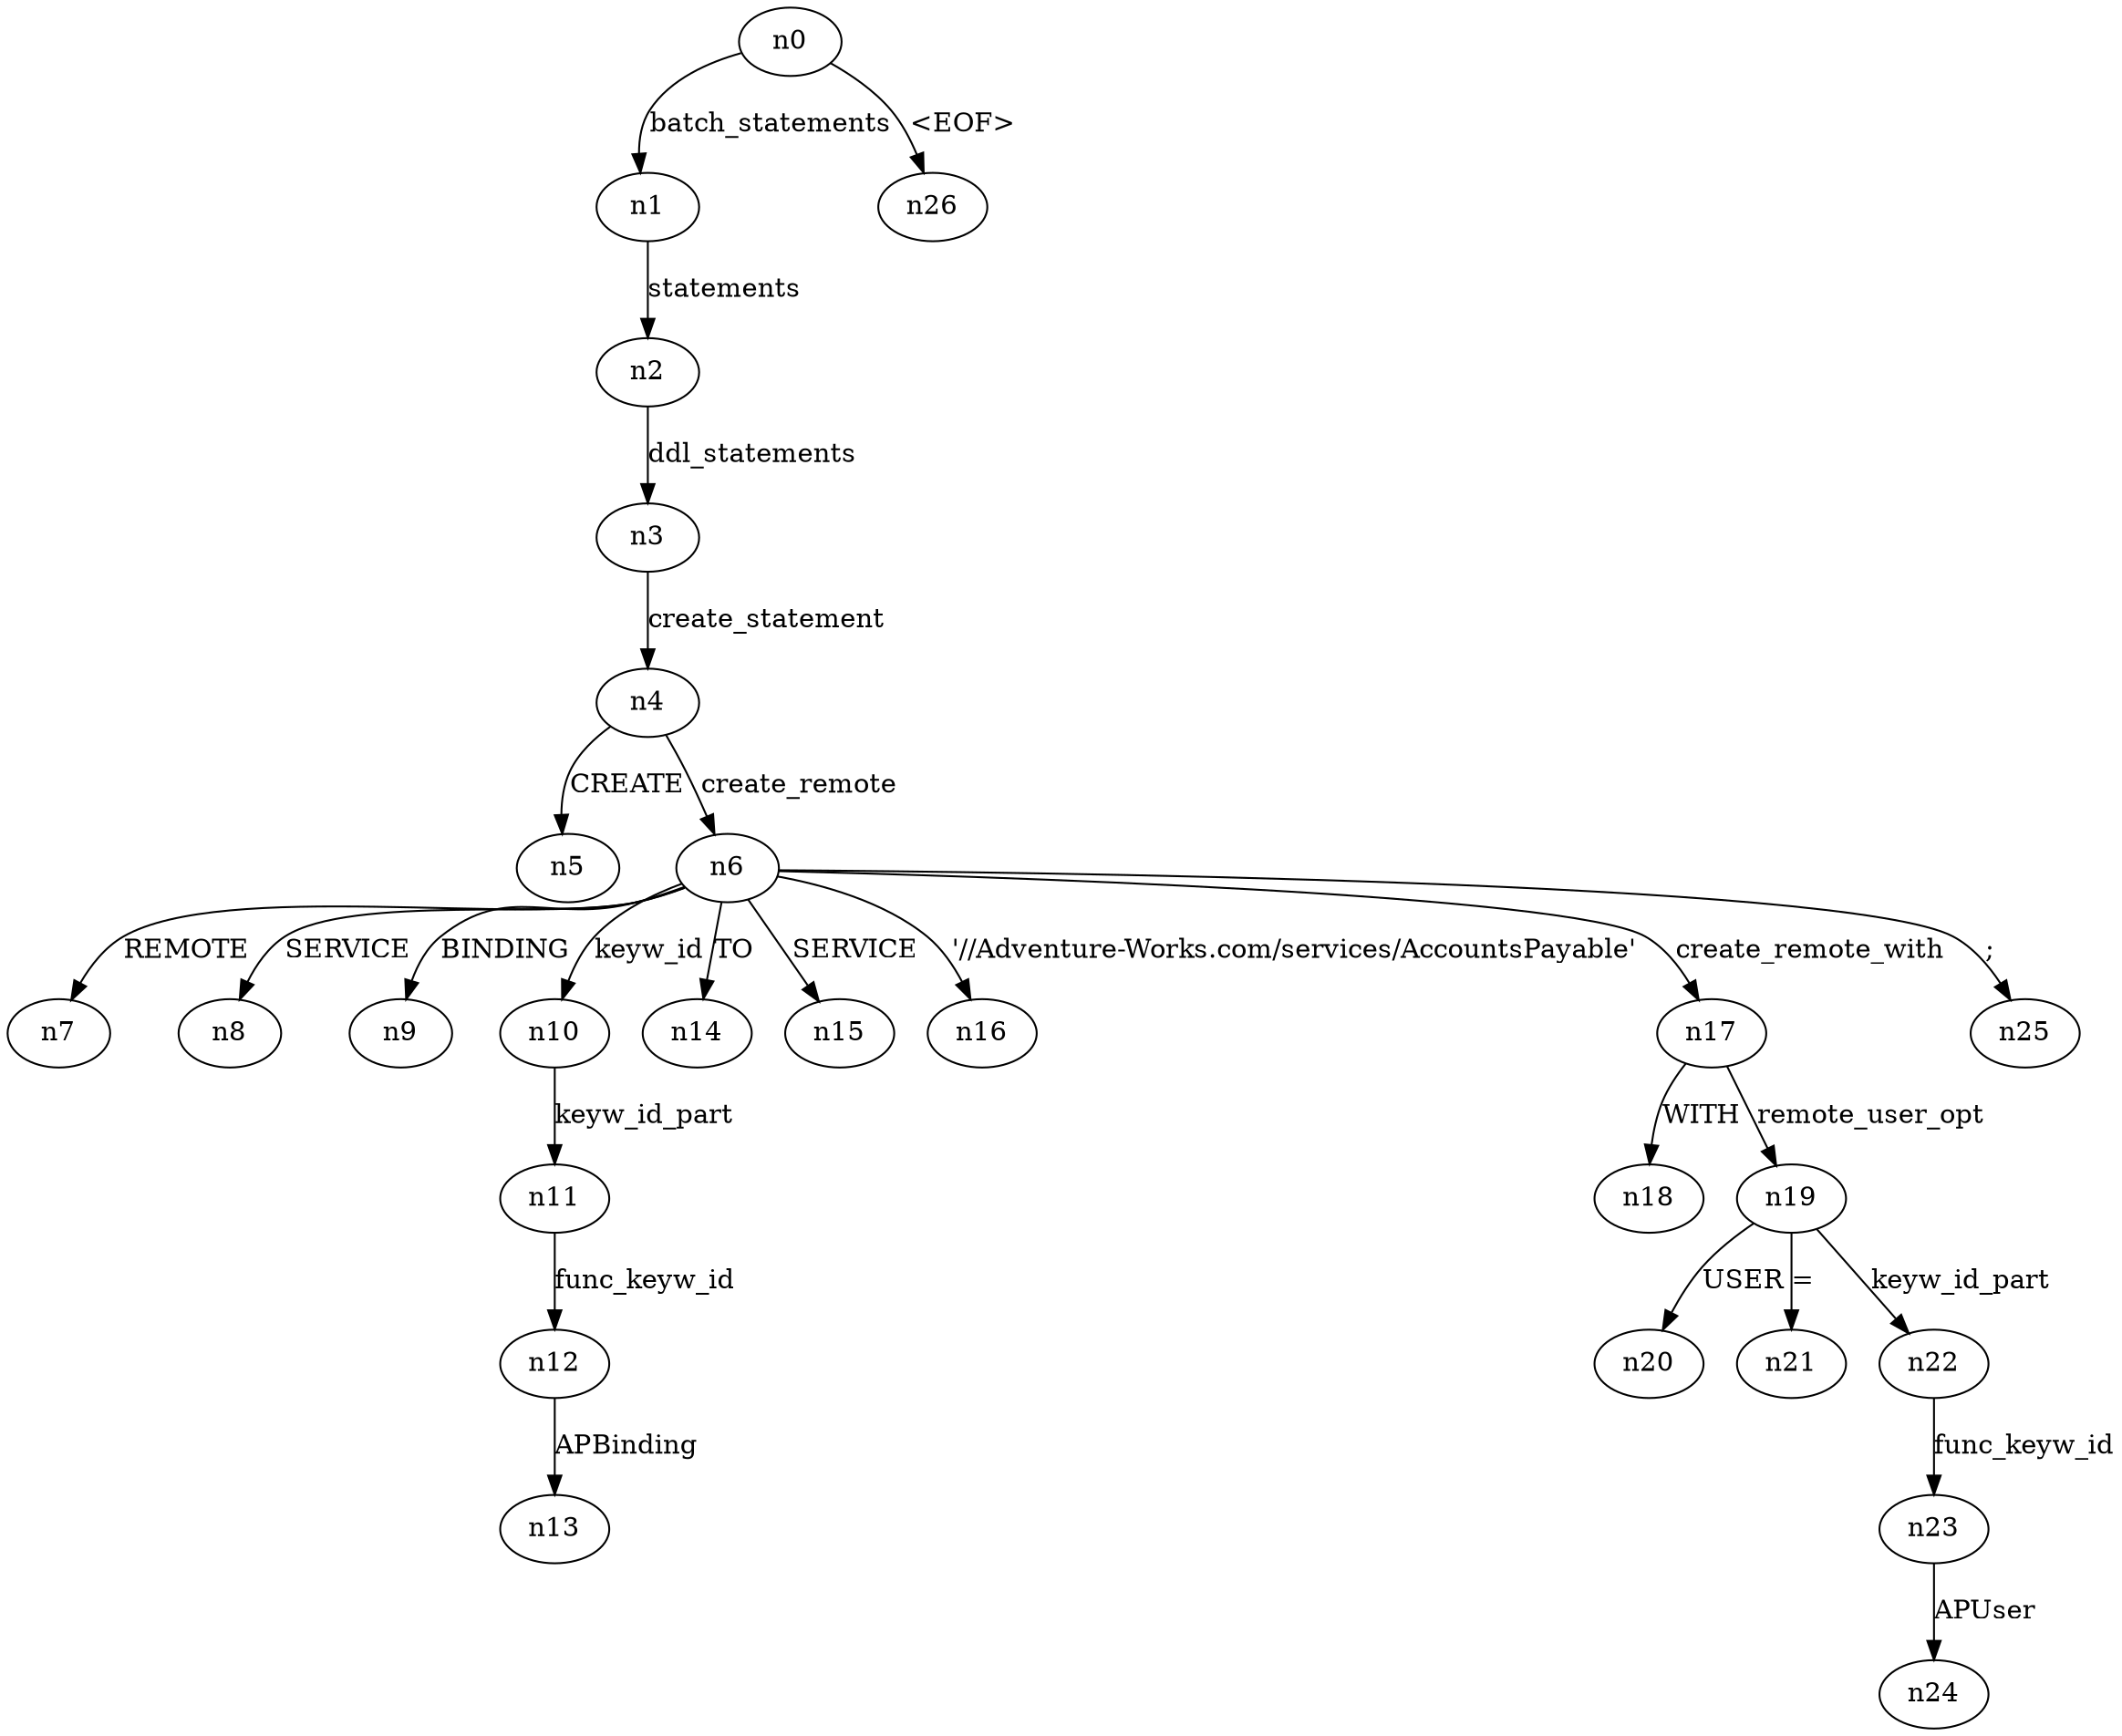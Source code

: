 digraph ParseTree {
  n0 -> n1 [label="batch_statements"];
  n1 -> n2 [label="statements"];
  n2 -> n3 [label="ddl_statements"];
  n3 -> n4 [label="create_statement"];
  n4 -> n5 [label="CREATE"];
  n4 -> n6 [label="create_remote"];
  n6 -> n7 [label="REMOTE"];
  n6 -> n8 [label="SERVICE"];
  n6 -> n9 [label="BINDING"];
  n6 -> n10 [label="keyw_id"];
  n10 -> n11 [label="keyw_id_part"];
  n11 -> n12 [label="func_keyw_id"];
  n12 -> n13 [label="APBinding"];
  n6 -> n14 [label="TO"];
  n6 -> n15 [label="SERVICE"];
  n6 -> n16 [label="'//Adventure-Works.com/services/AccountsPayable'"];
  n6 -> n17 [label="create_remote_with"];
  n17 -> n18 [label="WITH"];
  n17 -> n19 [label="remote_user_opt"];
  n19 -> n20 [label="USER"];
  n19 -> n21 [label="="];
  n19 -> n22 [label="keyw_id_part"];
  n22 -> n23 [label="func_keyw_id"];
  n23 -> n24 [label="APUser"];
  n6 -> n25 [label=";"];
  n0 -> n26 [label="<EOF>"];
}